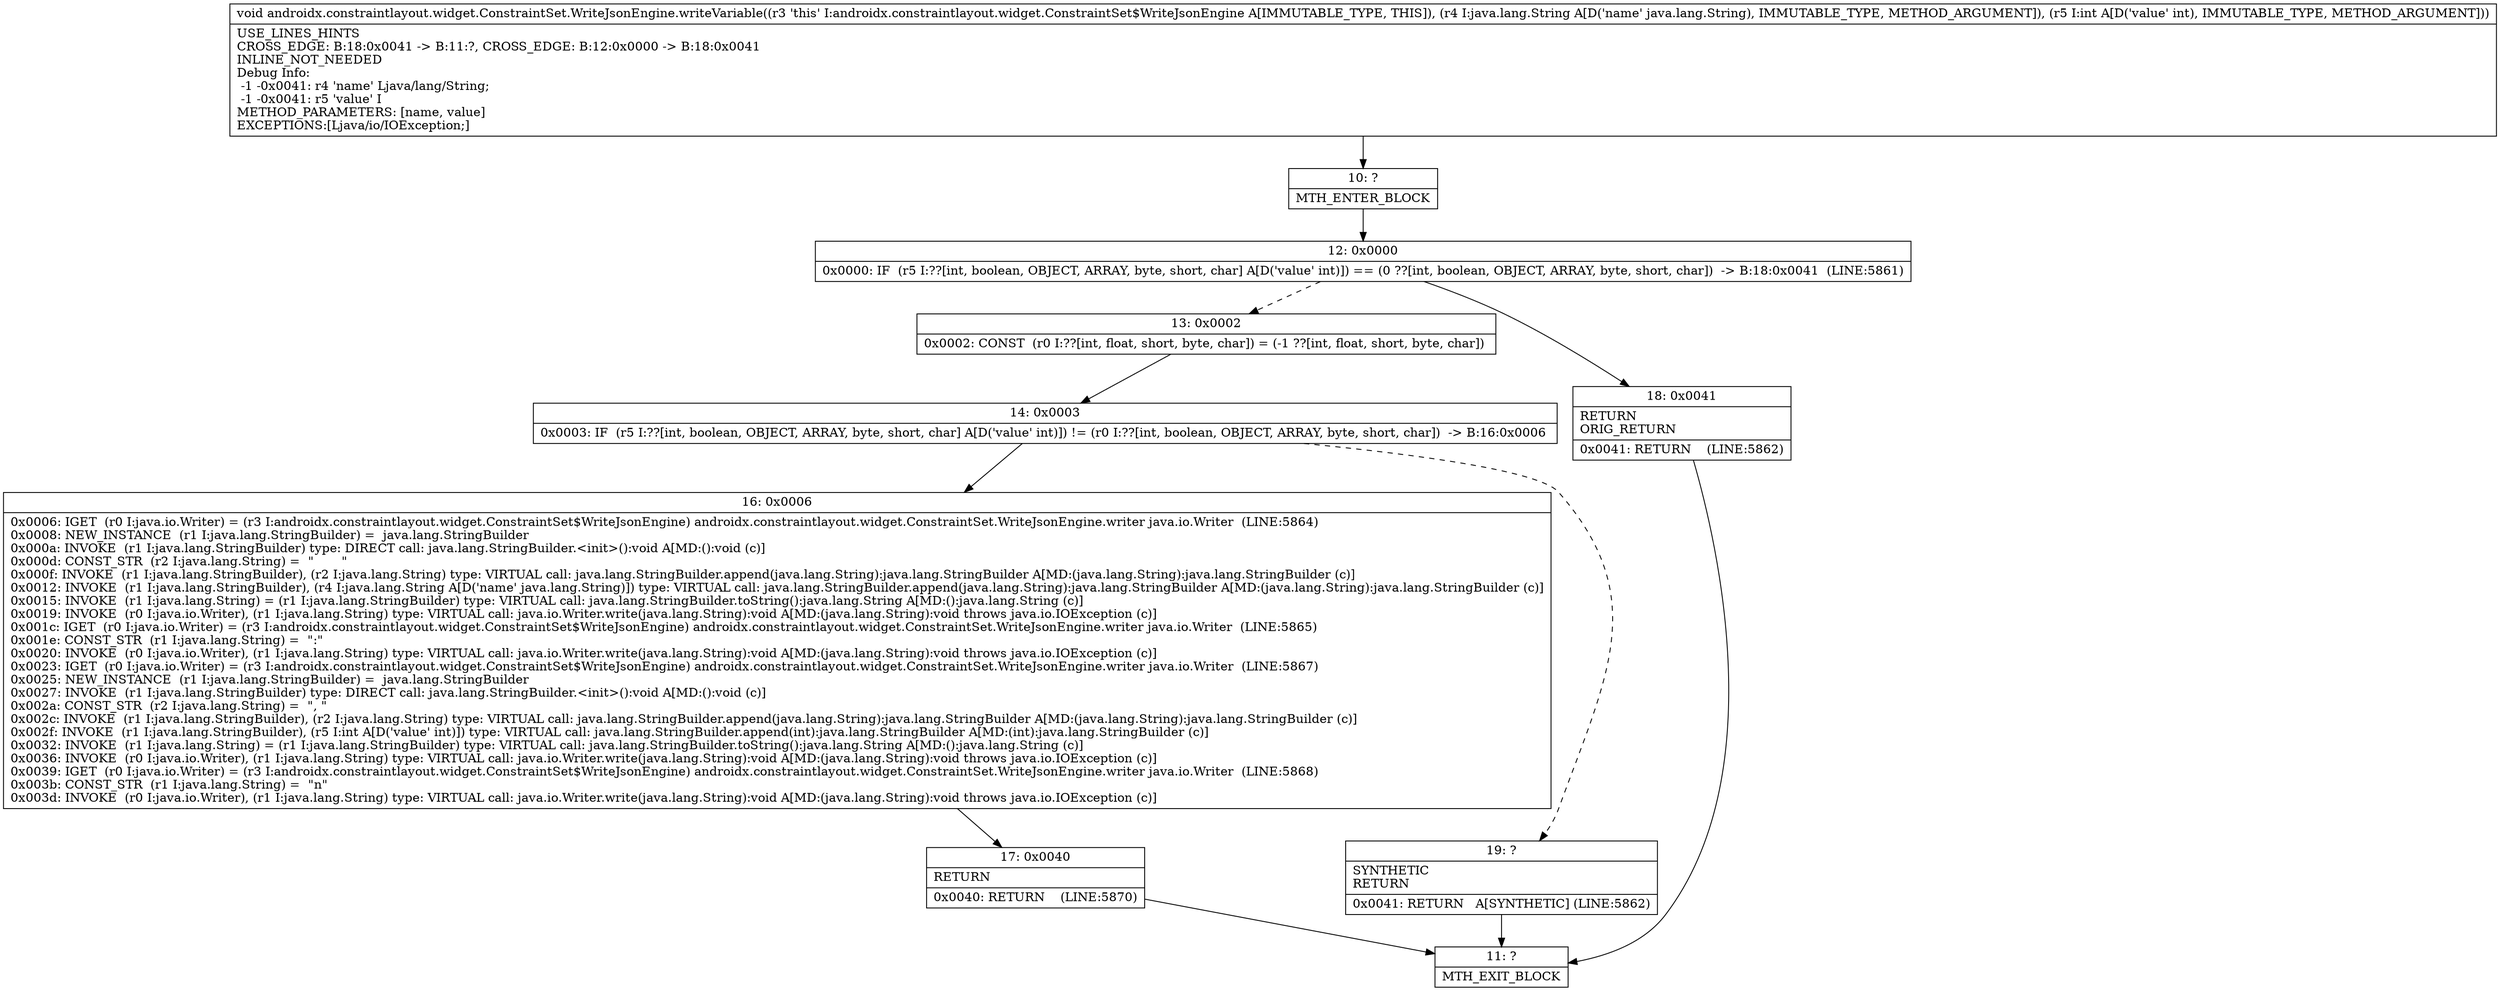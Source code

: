 digraph "CFG forandroidx.constraintlayout.widget.ConstraintSet.WriteJsonEngine.writeVariable(Ljava\/lang\/String;I)V" {
Node_10 [shape=record,label="{10\:\ ?|MTH_ENTER_BLOCK\l}"];
Node_12 [shape=record,label="{12\:\ 0x0000|0x0000: IF  (r5 I:??[int, boolean, OBJECT, ARRAY, byte, short, char] A[D('value' int)]) == (0 ??[int, boolean, OBJECT, ARRAY, byte, short, char])  \-\> B:18:0x0041  (LINE:5861)\l}"];
Node_13 [shape=record,label="{13\:\ 0x0002|0x0002: CONST  (r0 I:??[int, float, short, byte, char]) = (\-1 ??[int, float, short, byte, char]) \l}"];
Node_14 [shape=record,label="{14\:\ 0x0003|0x0003: IF  (r5 I:??[int, boolean, OBJECT, ARRAY, byte, short, char] A[D('value' int)]) != (r0 I:??[int, boolean, OBJECT, ARRAY, byte, short, char])  \-\> B:16:0x0006 \l}"];
Node_16 [shape=record,label="{16\:\ 0x0006|0x0006: IGET  (r0 I:java.io.Writer) = (r3 I:androidx.constraintlayout.widget.ConstraintSet$WriteJsonEngine) androidx.constraintlayout.widget.ConstraintSet.WriteJsonEngine.writer java.io.Writer  (LINE:5864)\l0x0008: NEW_INSTANCE  (r1 I:java.lang.StringBuilder) =  java.lang.StringBuilder \l0x000a: INVOKE  (r1 I:java.lang.StringBuilder) type: DIRECT call: java.lang.StringBuilder.\<init\>():void A[MD:():void (c)]\l0x000d: CONST_STR  (r2 I:java.lang.String) =  \"       \" \l0x000f: INVOKE  (r1 I:java.lang.StringBuilder), (r2 I:java.lang.String) type: VIRTUAL call: java.lang.StringBuilder.append(java.lang.String):java.lang.StringBuilder A[MD:(java.lang.String):java.lang.StringBuilder (c)]\l0x0012: INVOKE  (r1 I:java.lang.StringBuilder), (r4 I:java.lang.String A[D('name' java.lang.String)]) type: VIRTUAL call: java.lang.StringBuilder.append(java.lang.String):java.lang.StringBuilder A[MD:(java.lang.String):java.lang.StringBuilder (c)]\l0x0015: INVOKE  (r1 I:java.lang.String) = (r1 I:java.lang.StringBuilder) type: VIRTUAL call: java.lang.StringBuilder.toString():java.lang.String A[MD:():java.lang.String (c)]\l0x0019: INVOKE  (r0 I:java.io.Writer), (r1 I:java.lang.String) type: VIRTUAL call: java.io.Writer.write(java.lang.String):void A[MD:(java.lang.String):void throws java.io.IOException (c)]\l0x001c: IGET  (r0 I:java.io.Writer) = (r3 I:androidx.constraintlayout.widget.ConstraintSet$WriteJsonEngine) androidx.constraintlayout.widget.ConstraintSet.WriteJsonEngine.writer java.io.Writer  (LINE:5865)\l0x001e: CONST_STR  (r1 I:java.lang.String) =  \":\" \l0x0020: INVOKE  (r0 I:java.io.Writer), (r1 I:java.lang.String) type: VIRTUAL call: java.io.Writer.write(java.lang.String):void A[MD:(java.lang.String):void throws java.io.IOException (c)]\l0x0023: IGET  (r0 I:java.io.Writer) = (r3 I:androidx.constraintlayout.widget.ConstraintSet$WriteJsonEngine) androidx.constraintlayout.widget.ConstraintSet.WriteJsonEngine.writer java.io.Writer  (LINE:5867)\l0x0025: NEW_INSTANCE  (r1 I:java.lang.StringBuilder) =  java.lang.StringBuilder \l0x0027: INVOKE  (r1 I:java.lang.StringBuilder) type: DIRECT call: java.lang.StringBuilder.\<init\>():void A[MD:():void (c)]\l0x002a: CONST_STR  (r2 I:java.lang.String) =  \", \" \l0x002c: INVOKE  (r1 I:java.lang.StringBuilder), (r2 I:java.lang.String) type: VIRTUAL call: java.lang.StringBuilder.append(java.lang.String):java.lang.StringBuilder A[MD:(java.lang.String):java.lang.StringBuilder (c)]\l0x002f: INVOKE  (r1 I:java.lang.StringBuilder), (r5 I:int A[D('value' int)]) type: VIRTUAL call: java.lang.StringBuilder.append(int):java.lang.StringBuilder A[MD:(int):java.lang.StringBuilder (c)]\l0x0032: INVOKE  (r1 I:java.lang.String) = (r1 I:java.lang.StringBuilder) type: VIRTUAL call: java.lang.StringBuilder.toString():java.lang.String A[MD:():java.lang.String (c)]\l0x0036: INVOKE  (r0 I:java.io.Writer), (r1 I:java.lang.String) type: VIRTUAL call: java.io.Writer.write(java.lang.String):void A[MD:(java.lang.String):void throws java.io.IOException (c)]\l0x0039: IGET  (r0 I:java.io.Writer) = (r3 I:androidx.constraintlayout.widget.ConstraintSet$WriteJsonEngine) androidx.constraintlayout.widget.ConstraintSet.WriteJsonEngine.writer java.io.Writer  (LINE:5868)\l0x003b: CONST_STR  (r1 I:java.lang.String) =  \"n\" \l0x003d: INVOKE  (r0 I:java.io.Writer), (r1 I:java.lang.String) type: VIRTUAL call: java.io.Writer.write(java.lang.String):void A[MD:(java.lang.String):void throws java.io.IOException (c)]\l}"];
Node_17 [shape=record,label="{17\:\ 0x0040|RETURN\l|0x0040: RETURN    (LINE:5870)\l}"];
Node_11 [shape=record,label="{11\:\ ?|MTH_EXIT_BLOCK\l}"];
Node_19 [shape=record,label="{19\:\ ?|SYNTHETIC\lRETURN\l|0x0041: RETURN   A[SYNTHETIC] (LINE:5862)\l}"];
Node_18 [shape=record,label="{18\:\ 0x0041|RETURN\lORIG_RETURN\l|0x0041: RETURN    (LINE:5862)\l}"];
MethodNode[shape=record,label="{void androidx.constraintlayout.widget.ConstraintSet.WriteJsonEngine.writeVariable((r3 'this' I:androidx.constraintlayout.widget.ConstraintSet$WriteJsonEngine A[IMMUTABLE_TYPE, THIS]), (r4 I:java.lang.String A[D('name' java.lang.String), IMMUTABLE_TYPE, METHOD_ARGUMENT]), (r5 I:int A[D('value' int), IMMUTABLE_TYPE, METHOD_ARGUMENT]))  | USE_LINES_HINTS\lCROSS_EDGE: B:18:0x0041 \-\> B:11:?, CROSS_EDGE: B:12:0x0000 \-\> B:18:0x0041\lINLINE_NOT_NEEDED\lDebug Info:\l  \-1 \-0x0041: r4 'name' Ljava\/lang\/String;\l  \-1 \-0x0041: r5 'value' I\lMETHOD_PARAMETERS: [name, value]\lEXCEPTIONS:[Ljava\/io\/IOException;]\l}"];
MethodNode -> Node_10;Node_10 -> Node_12;
Node_12 -> Node_13[style=dashed];
Node_12 -> Node_18;
Node_13 -> Node_14;
Node_14 -> Node_16;
Node_14 -> Node_19[style=dashed];
Node_16 -> Node_17;
Node_17 -> Node_11;
Node_19 -> Node_11;
Node_18 -> Node_11;
}

